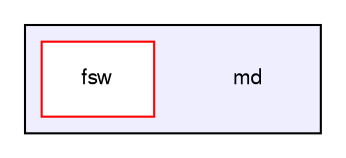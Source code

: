 digraph G {
  compound=true
  node [ fontsize="10", fontname="FreeSans"];
  edge [ labelfontsize="10", labelfontname="FreeSans"];
  subgraph clusterdir_ceb5266ae37116251b5d3e665ac2c420 {
    graph [ bgcolor="#eeeeff", pencolor="black", label="" URL="dir_ceb5266ae37116251b5d3e665ac2c420.html"];
    dir_ceb5266ae37116251b5d3e665ac2c420 [shape=plaintext label="md"];
    dir_bca426882571382a2d8b750a8e3babad [shape=box label="fsw" color="red" fillcolor="white" style="filled" URL="dir_bca426882571382a2d8b750a8e3babad.html"];
  }
}
